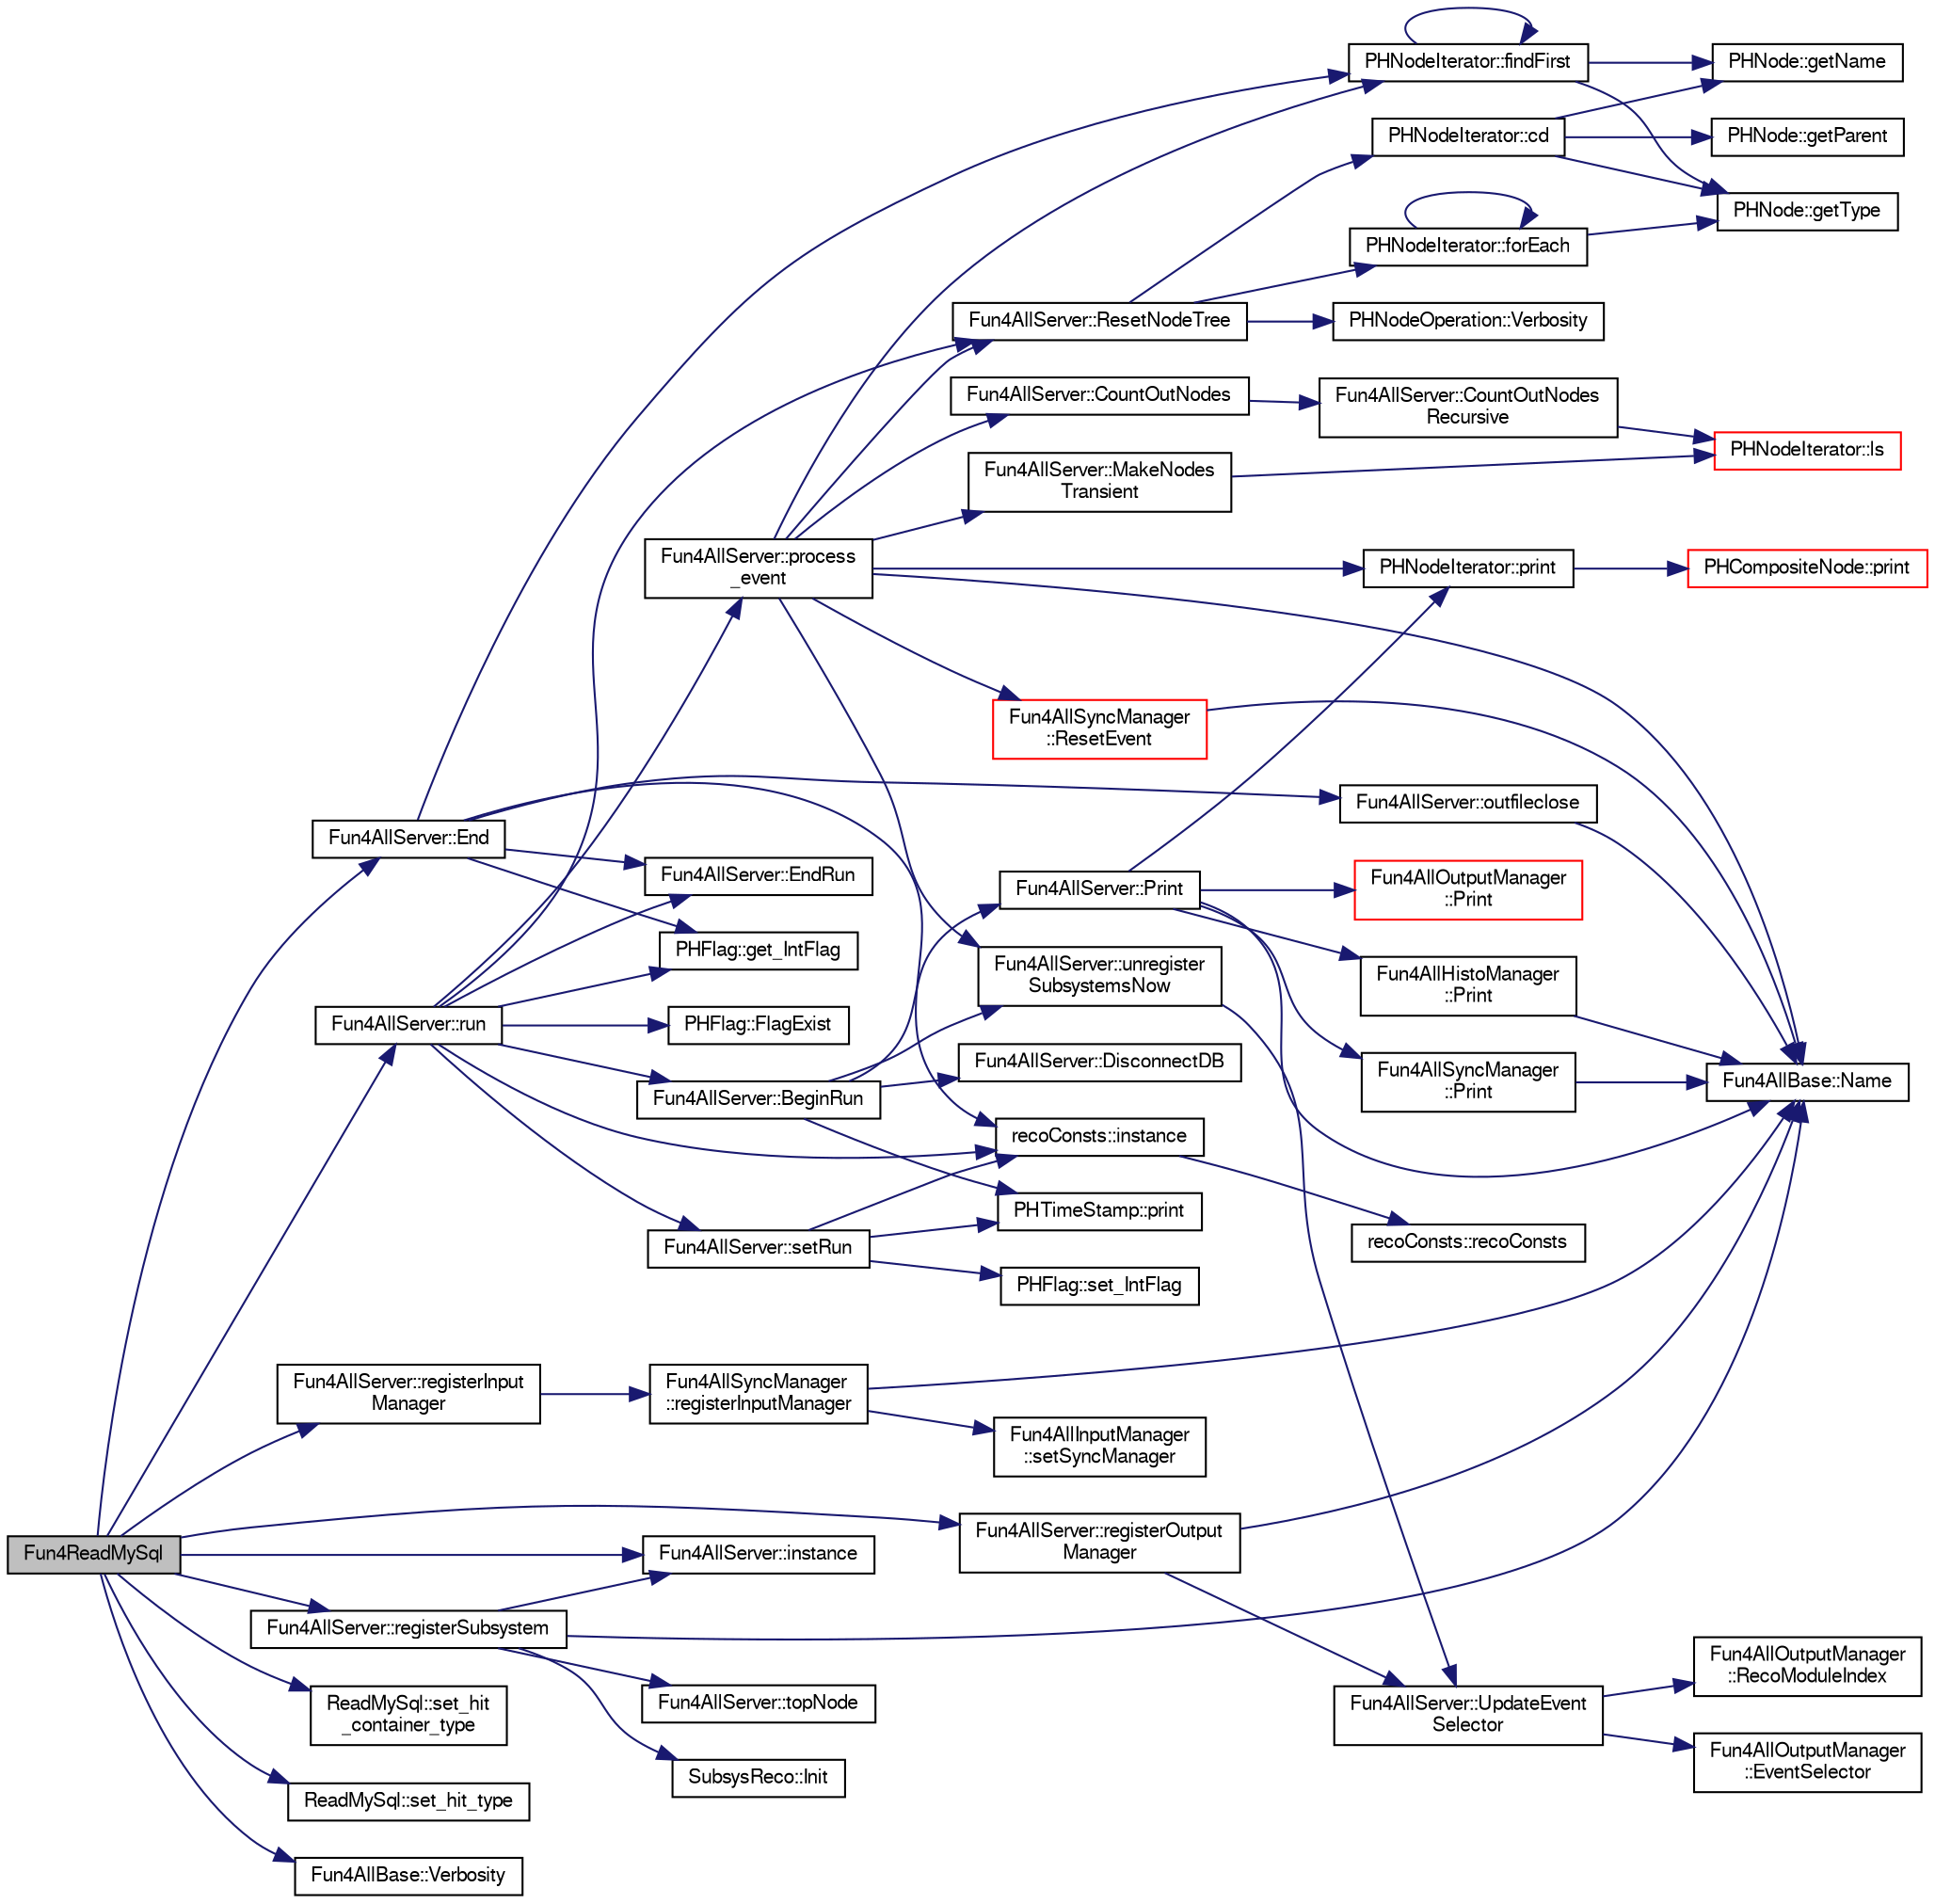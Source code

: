 digraph "Fun4ReadMySql"
{
  bgcolor="transparent";
  edge [fontname="FreeSans",fontsize="10",labelfontname="FreeSans",labelfontsize="10"];
  node [fontname="FreeSans",fontsize="10",shape=record];
  rankdir="LR";
  Node1 [label="Fun4ReadMySql",height=0.2,width=0.4,color="black", fillcolor="grey75", style="filled" fontcolor="black"];
  Node1 -> Node2 [color="midnightblue",fontsize="10",style="solid",fontname="FreeSans"];
  Node2 [label="Fun4AllServer::End",height=0.2,width=0.4,color="black",URL="$da/d29/classFun4AllServer.html#ab7263450319ca1d5029209fde26a7af8"];
  Node2 -> Node3 [color="midnightblue",fontsize="10",style="solid",fontname="FreeSans"];
  Node3 [label="recoConsts::instance",height=0.2,width=0.4,color="black",URL="$d8/d14/classrecoConsts.html#ae69a5c29a7199ba16d0e537158618802"];
  Node3 -> Node4 [color="midnightblue",fontsize="10",style="solid",fontname="FreeSans"];
  Node4 [label="recoConsts::recoConsts",height=0.2,width=0.4,color="black",URL="$d8/d14/classrecoConsts.html#ae882d6adc62f783ec78114fe3dee3c24"];
  Node2 -> Node5 [color="midnightblue",fontsize="10",style="solid",fontname="FreeSans"];
  Node5 [label="Fun4AllServer::EndRun",height=0.2,width=0.4,color="black",URL="$da/d29/classFun4AllServer.html#a53b1b6b338aa36891f2690a188920980"];
  Node2 -> Node6 [color="midnightblue",fontsize="10",style="solid",fontname="FreeSans"];
  Node6 [label="PHFlag::get_IntFlag",height=0.2,width=0.4,color="black",URL="$d1/da8/classPHFlag.html#a07899067141a5f12333cc37183caddc8"];
  Node2 -> Node7 [color="midnightblue",fontsize="10",style="solid",fontname="FreeSans"];
  Node7 [label="PHNodeIterator::findFirst",height=0.2,width=0.4,color="black",URL="$d5/d07/classPHNodeIterator.html#aea98bf8619af59b1212a94fb32106baa"];
  Node7 -> Node8 [color="midnightblue",fontsize="10",style="solid",fontname="FreeSans"];
  Node8 [label="PHNode::getType",height=0.2,width=0.4,color="black",URL="$dc/d82/classPHNode.html#a4ab1f90aed955a652813bfe377087bda"];
  Node7 -> Node9 [color="midnightblue",fontsize="10",style="solid",fontname="FreeSans"];
  Node9 [label="PHNode::getName",height=0.2,width=0.4,color="black",URL="$dc/d82/classPHNode.html#aca3576f926a4401eddc3d88bf0ce0de3"];
  Node7 -> Node7 [color="midnightblue",fontsize="10",style="solid",fontname="FreeSans"];
  Node2 -> Node10 [color="midnightblue",fontsize="10",style="solid",fontname="FreeSans"];
  Node10 [label="Fun4AllServer::outfileclose",height=0.2,width=0.4,color="black",URL="$da/d29/classFun4AllServer.html#a6f2074f451d0c0c1b4a802edde5ffb94"];
  Node10 -> Node11 [color="midnightblue",fontsize="10",style="solid",fontname="FreeSans"];
  Node11 [label="Fun4AllBase::Name",height=0.2,width=0.4,color="black",URL="$d5/dec/classFun4AllBase.html#a41f9ac377743d046f590617fd6f4f0ed",tooltip="Returns the name of this module. "];
  Node1 -> Node12 [color="midnightblue",fontsize="10",style="solid",fontname="FreeSans"];
  Node12 [label="Fun4AllServer::instance",height=0.2,width=0.4,color="black",URL="$da/d29/classFun4AllServer.html#a3e55156f91b2c94bb6c4ef33ffce587a"];
  Node1 -> Node13 [color="midnightblue",fontsize="10",style="solid",fontname="FreeSans"];
  Node13 [label="Fun4AllServer::registerInput\lManager",height=0.2,width=0.4,color="black",URL="$da/d29/classFun4AllServer.html#ab2cb490790d15b865ae79eb3094caabe"];
  Node13 -> Node14 [color="midnightblue",fontsize="10",style="solid",fontname="FreeSans"];
  Node14 [label="Fun4AllSyncManager\l::registerInputManager",height=0.2,width=0.4,color="black",URL="$dd/ded/classFun4AllSyncManager.html#a2a284bc4ed777ec7f39d6e5c7090067c"];
  Node14 -> Node11 [color="midnightblue",fontsize="10",style="solid",fontname="FreeSans"];
  Node14 -> Node15 [color="midnightblue",fontsize="10",style="solid",fontname="FreeSans"];
  Node15 [label="Fun4AllInputManager\l::setSyncManager",height=0.2,width=0.4,color="black",URL="$d4/da9/classFun4AllInputManager.html#a5b0cdb689482c4143b7b22ca8a780c51"];
  Node1 -> Node16 [color="midnightblue",fontsize="10",style="solid",fontname="FreeSans"];
  Node16 [label="Fun4AllServer::registerOutput\lManager",height=0.2,width=0.4,color="black",URL="$da/d29/classFun4AllServer.html#a9e7cd54536d1edb6e5c5cc153c0a036a"];
  Node16 -> Node11 [color="midnightblue",fontsize="10",style="solid",fontname="FreeSans"];
  Node16 -> Node17 [color="midnightblue",fontsize="10",style="solid",fontname="FreeSans"];
  Node17 [label="Fun4AllServer::UpdateEvent\lSelector",height=0.2,width=0.4,color="black",URL="$da/d29/classFun4AllServer.html#a596005b9bc46ff6f5167378423248271"];
  Node17 -> Node18 [color="midnightblue",fontsize="10",style="solid",fontname="FreeSans"];
  Node18 [label="Fun4AllOutputManager\l::RecoModuleIndex",height=0.2,width=0.4,color="black",URL="$d8/d77/classFun4AllOutputManager.html#a330fe561bb5a02a9f6dc08395686321c",tooltip="retrieves pointer to vector of event selector module ids "];
  Node17 -> Node19 [color="midnightblue",fontsize="10",style="solid",fontname="FreeSans"];
  Node19 [label="Fun4AllOutputManager\l::EventSelector",height=0.2,width=0.4,color="black",URL="$d8/d77/classFun4AllOutputManager.html#a2a601e70ddadeb2f8400956ba1a514e6",tooltip="retrieves pointer to vector of event selector module names "];
  Node1 -> Node20 [color="midnightblue",fontsize="10",style="solid",fontname="FreeSans"];
  Node20 [label="Fun4AllServer::registerSubsystem",height=0.2,width=0.4,color="black",URL="$da/d29/classFun4AllServer.html#a0a9947db0ede1e55622001eb7515f8c0"];
  Node20 -> Node12 [color="midnightblue",fontsize="10",style="solid",fontname="FreeSans"];
  Node20 -> Node11 [color="midnightblue",fontsize="10",style="solid",fontname="FreeSans"];
  Node20 -> Node21 [color="midnightblue",fontsize="10",style="solid",fontname="FreeSans"];
  Node21 [label="Fun4AllServer::topNode",height=0.2,width=0.4,color="black",URL="$da/d29/classFun4AllServer.html#abcaf6825367e5db292ff795237bdcf62"];
  Node20 -> Node22 [color="midnightblue",fontsize="10",style="solid",fontname="FreeSans"];
  Node22 [label="SubsysReco::Init",height=0.2,width=0.4,color="black",URL="$d0/d32/classSubsysReco.html#a6670c0a093dd2c2bdd44f8fc6f9ba8e8"];
  Node1 -> Node23 [color="midnightblue",fontsize="10",style="solid",fontname="FreeSans"];
  Node23 [label="Fun4AllServer::run",height=0.2,width=0.4,color="black",URL="$da/d29/classFun4AllServer.html#a11bbc8b2f53bc06e0b05ee202dd6372a",tooltip="run n events (0 means up to end of file) "];
  Node23 -> Node3 [color="midnightblue",fontsize="10",style="solid",fontname="FreeSans"];
  Node23 -> Node24 [color="midnightblue",fontsize="10",style="solid",fontname="FreeSans"];
  Node24 [label="PHFlag::FlagExist",height=0.2,width=0.4,color="black",URL="$d1/da8/classPHFlag.html#a4b73a422f0076568904d71f40e849da5"];
  Node23 -> Node6 [color="midnightblue",fontsize="10",style="solid",fontname="FreeSans"];
  Node23 -> Node25 [color="midnightblue",fontsize="10",style="solid",fontname="FreeSans"];
  Node25 [label="Fun4AllServer::ResetNodeTree",height=0.2,width=0.4,color="black",URL="$da/d29/classFun4AllServer.html#ab2479a9a3e45d51118e308597acd5228"];
  Node25 -> Node26 [color="midnightblue",fontsize="10",style="solid",fontname="FreeSans"];
  Node26 [label="PHNodeOperation::Verbosity",height=0.2,width=0.4,color="black",URL="$db/d8e/classPHNodeOperation.html#a641fdf1094ec15063171e199a4066a0d"];
  Node25 -> Node27 [color="midnightblue",fontsize="10",style="solid",fontname="FreeSans"];
  Node27 [label="PHNodeIterator::cd",height=0.2,width=0.4,color="black",URL="$d5/d07/classPHNodeIterator.html#a4cfa0490b6522394b13723c7db38a3a6"];
  Node27 -> Node28 [color="midnightblue",fontsize="10",style="solid",fontname="FreeSans"];
  Node28 [label="PHNode::getParent",height=0.2,width=0.4,color="black",URL="$dc/d82/classPHNode.html#a5c15cb20d02290b69eb4d7f6051c9722"];
  Node27 -> Node8 [color="midnightblue",fontsize="10",style="solid",fontname="FreeSans"];
  Node27 -> Node9 [color="midnightblue",fontsize="10",style="solid",fontname="FreeSans"];
  Node25 -> Node29 [color="midnightblue",fontsize="10",style="solid",fontname="FreeSans"];
  Node29 [label="PHNodeIterator::forEach",height=0.2,width=0.4,color="black",URL="$d5/d07/classPHNodeIterator.html#afeaefab44bf0ab15a439926205924f19"];
  Node29 -> Node8 [color="midnightblue",fontsize="10",style="solid",fontname="FreeSans"];
  Node29 -> Node29 [color="midnightblue",fontsize="10",style="solid",fontname="FreeSans"];
  Node23 -> Node30 [color="midnightblue",fontsize="10",style="solid",fontname="FreeSans"];
  Node30 [label="Fun4AllServer::setRun",height=0.2,width=0.4,color="black",URL="$da/d29/classFun4AllServer.html#af1002b9170308da078c0e14a5ac4b514"];
  Node30 -> Node3 [color="midnightblue",fontsize="10",style="solid",fontname="FreeSans"];
  Node30 -> Node31 [color="midnightblue",fontsize="10",style="solid",fontname="FreeSans"];
  Node31 [label="PHFlag::set_IntFlag",height=0.2,width=0.4,color="black",URL="$d1/da8/classPHFlag.html#a3ef5c3f1eff2daaaf18e5129858a9ef8"];
  Node30 -> Node32 [color="midnightblue",fontsize="10",style="solid",fontname="FreeSans"];
  Node32 [label="PHTimeStamp::print",height=0.2,width=0.4,color="black",URL="$da/dc2/classPHTimeStamp.html#a4ef1bd9d8bfb3a8263aa9ceafb80bb34"];
  Node23 -> Node33 [color="midnightblue",fontsize="10",style="solid",fontname="FreeSans"];
  Node33 [label="Fun4AllServer::BeginRun",height=0.2,width=0.4,color="black",URL="$da/d29/classFun4AllServer.html#afcfc5583204cac58b4e66a2406187a18"];
  Node33 -> Node32 [color="midnightblue",fontsize="10",style="solid",fontname="FreeSans"];
  Node33 -> Node34 [color="midnightblue",fontsize="10",style="solid",fontname="FreeSans"];
  Node34 [label="Fun4AllServer::unregister\lSubsystemsNow",height=0.2,width=0.4,color="black",URL="$da/d29/classFun4AllServer.html#a3a4e3f448388cb2e68b085e9038feaf8"];
  Node34 -> Node17 [color="midnightblue",fontsize="10",style="solid",fontname="FreeSans"];
  Node33 -> Node35 [color="midnightblue",fontsize="10",style="solid",fontname="FreeSans"];
  Node35 [label="Fun4AllServer::DisconnectDB",height=0.2,width=0.4,color="black",URL="$da/d29/classFun4AllServer.html#a1266c6d922adaaa9e895b854be49d3e8"];
  Node33 -> Node36 [color="midnightblue",fontsize="10",style="solid",fontname="FreeSans"];
  Node36 [label="Fun4AllServer::Print",height=0.2,width=0.4,color="black",URL="$da/d29/classFun4AllServer.html#ae1b1a243ee1a67367c8da4ec3bdc003d"];
  Node36 -> Node37 [color="midnightblue",fontsize="10",style="solid",fontname="FreeSans"];
  Node37 [label="Fun4AllHistoManager\l::Print",height=0.2,width=0.4,color="black",URL="$d3/d96/classFun4AllHistoManager.html#ac920f5943d99ae803f4bf8a7a88c31da"];
  Node37 -> Node11 [color="midnightblue",fontsize="10",style="solid",fontname="FreeSans"];
  Node36 -> Node11 [color="midnightblue",fontsize="10",style="solid",fontname="FreeSans"];
  Node36 -> Node38 [color="midnightblue",fontsize="10",style="solid",fontname="FreeSans"];
  Node38 [label="Fun4AllSyncManager\l::Print",height=0.2,width=0.4,color="black",URL="$dd/ded/classFun4AllSyncManager.html#a39eae3a8e090454f3595b25cb4059eb4"];
  Node38 -> Node11 [color="midnightblue",fontsize="10",style="solid",fontname="FreeSans"];
  Node36 -> Node39 [color="midnightblue",fontsize="10",style="solid",fontname="FreeSans"];
  Node39 [label="Fun4AllOutputManager\l::Print",height=0.2,width=0.4,color="red",URL="$d8/d77/classFun4AllOutputManager.html#ae13cdf197e3ae6f5310199ca034b8754",tooltip="print method (dump event selector) "];
  Node36 -> Node40 [color="midnightblue",fontsize="10",style="solid",fontname="FreeSans"];
  Node40 [label="PHNodeIterator::print",height=0.2,width=0.4,color="black",URL="$d5/d07/classPHNodeIterator.html#aec2fbc1e56be7e1a0b064ecde48edee5"];
  Node40 -> Node41 [color="midnightblue",fontsize="10",style="solid",fontname="FreeSans"];
  Node41 [label="PHCompositeNode::print",height=0.2,width=0.4,color="red",URL="$d5/dca/classPHCompositeNode.html#a6a3a273adbb9f7ec652b5227212a6b2d"];
  Node23 -> Node5 [color="midnightblue",fontsize="10",style="solid",fontname="FreeSans"];
  Node23 -> Node42 [color="midnightblue",fontsize="10",style="solid",fontname="FreeSans"];
  Node42 [label="Fun4AllServer::process\l_event",height=0.2,width=0.4,color="black",URL="$da/d29/classFun4AllServer.html#a6a65a944dfb40966ace97d35ab1f7942"];
  Node42 -> Node34 [color="midnightblue",fontsize="10",style="solid",fontname="FreeSans"];
  Node42 -> Node7 [color="midnightblue",fontsize="10",style="solid",fontname="FreeSans"];
  Node42 -> Node43 [color="midnightblue",fontsize="10",style="solid",fontname="FreeSans"];
  Node43 [label="Fun4AllServer::CountOutNodes",height=0.2,width=0.4,color="black",URL="$da/d29/classFun4AllServer.html#a6f3f13c3a8b5c29457e694ba910296aa"];
  Node43 -> Node44 [color="midnightblue",fontsize="10",style="solid",fontname="FreeSans"];
  Node44 [label="Fun4AllServer::CountOutNodes\lRecursive",height=0.2,width=0.4,color="black",URL="$da/d29/classFun4AllServer.html#a3654ebdcb099bcc5c820df6d4952663c"];
  Node44 -> Node45 [color="midnightblue",fontsize="10",style="solid",fontname="FreeSans"];
  Node45 [label="PHNodeIterator::ls",height=0.2,width=0.4,color="red",URL="$d5/d07/classPHNodeIterator.html#a110a5b87a02a22deecae334f32387ffa"];
  Node42 -> Node46 [color="midnightblue",fontsize="10",style="solid",fontname="FreeSans"];
  Node46 [label="Fun4AllServer::MakeNodes\lTransient",height=0.2,width=0.4,color="black",URL="$da/d29/classFun4AllServer.html#a92c6fe0e0c19c48d2b1f9d0f63c12bbe"];
  Node46 -> Node45 [color="midnightblue",fontsize="10",style="solid",fontname="FreeSans"];
  Node42 -> Node40 [color="midnightblue",fontsize="10",style="solid",fontname="FreeSans"];
  Node42 -> Node11 [color="midnightblue",fontsize="10",style="solid",fontname="FreeSans"];
  Node42 -> Node47 [color="midnightblue",fontsize="10",style="solid",fontname="FreeSans"];
  Node47 [label="Fun4AllSyncManager\l::ResetEvent",height=0.2,width=0.4,color="red",URL="$dd/ded/classFun4AllSyncManager.html#ad15c8f6f6b17662d06c4c927bc3e3ba6"];
  Node47 -> Node11 [color="midnightblue",fontsize="10",style="solid",fontname="FreeSans"];
  Node42 -> Node25 [color="midnightblue",fontsize="10",style="solid",fontname="FreeSans"];
  Node1 -> Node48 [color="midnightblue",fontsize="10",style="solid",fontname="FreeSans"];
  Node48 [label="ReadMySql::set_hit\l_container_type",height=0.2,width=0.4,color="black",URL="$db/dda/classReadMySql.html#aa9e1ae31cccb084be85eeb4f0114b2fa"];
  Node1 -> Node49 [color="midnightblue",fontsize="10",style="solid",fontname="FreeSans"];
  Node49 [label="ReadMySql::set_hit_type",height=0.2,width=0.4,color="black",URL="$db/dda/classReadMySql.html#a18d956cf2fa24a1a6ae9079a6cc52fe7"];
  Node1 -> Node50 [color="midnightblue",fontsize="10",style="solid",fontname="FreeSans"];
  Node50 [label="Fun4AllBase::Verbosity",height=0.2,width=0.4,color="black",URL="$d5/dec/classFun4AllBase.html#a05da2261577843028cf78e99171343b9",tooltip="Sets the verbosity of this module (0 by default=quiet). "];
}
